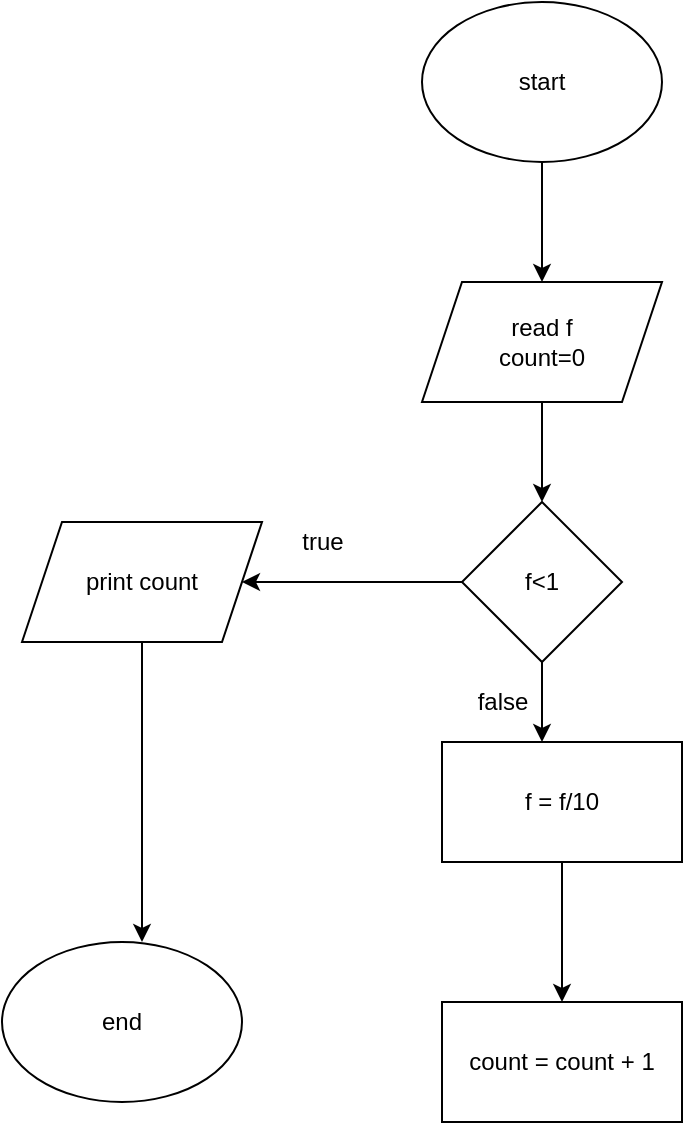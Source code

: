 <mxfile version="14.7.0" type="github">
  <diagram id="akUyLSAdYWmNpXVMPWWx" name="Page-1">
    <mxGraphModel dx="868" dy="393" grid="1" gridSize="10" guides="1" tooltips="1" connect="1" arrows="1" fold="1" page="1" pageScale="1" pageWidth="827" pageHeight="1169" math="0" shadow="0">
      <root>
        <mxCell id="0" />
        <mxCell id="1" parent="0" />
        <mxCell id="PMOLGjZc6EibBkTcKPQG-11" style="edgeStyle=orthogonalEdgeStyle;rounded=0;orthogonalLoop=1;jettySize=auto;html=1;entryX=0.5;entryY=0;entryDx=0;entryDy=0;" edge="1" parent="1" source="PMOLGjZc6EibBkTcKPQG-1" target="PMOLGjZc6EibBkTcKPQG-2">
          <mxGeometry relative="1" as="geometry" />
        </mxCell>
        <mxCell id="PMOLGjZc6EibBkTcKPQG-1" value="start" style="ellipse;whiteSpace=wrap;html=1;" vertex="1" parent="1">
          <mxGeometry x="340" y="30" width="120" height="80" as="geometry" />
        </mxCell>
        <mxCell id="PMOLGjZc6EibBkTcKPQG-12" value="" style="edgeStyle=orthogonalEdgeStyle;rounded=0;orthogonalLoop=1;jettySize=auto;html=1;" edge="1" parent="1" source="PMOLGjZc6EibBkTcKPQG-2" target="PMOLGjZc6EibBkTcKPQG-3">
          <mxGeometry relative="1" as="geometry" />
        </mxCell>
        <mxCell id="PMOLGjZc6EibBkTcKPQG-2" value="read f&lt;br&gt;count=0" style="shape=parallelogram;perimeter=parallelogramPerimeter;whiteSpace=wrap;html=1;fixedSize=1;" vertex="1" parent="1">
          <mxGeometry x="340" y="170" width="120" height="60" as="geometry" />
        </mxCell>
        <mxCell id="PMOLGjZc6EibBkTcKPQG-14" style="edgeStyle=orthogonalEdgeStyle;rounded=0;orthogonalLoop=1;jettySize=auto;html=1;exitX=0.5;exitY=1;exitDx=0;exitDy=0;" edge="1" parent="1" source="PMOLGjZc6EibBkTcKPQG-3">
          <mxGeometry relative="1" as="geometry">
            <mxPoint x="400" y="400" as="targetPoint" />
            <Array as="points">
              <mxPoint x="400" y="400" />
              <mxPoint x="400" y="400" />
            </Array>
          </mxGeometry>
        </mxCell>
        <mxCell id="PMOLGjZc6EibBkTcKPQG-33" style="edgeStyle=orthogonalEdgeStyle;rounded=0;orthogonalLoop=1;jettySize=auto;html=1;exitX=0;exitY=0.5;exitDx=0;exitDy=0;entryX=1;entryY=0.5;entryDx=0;entryDy=0;" edge="1" parent="1" source="PMOLGjZc6EibBkTcKPQG-3" target="PMOLGjZc6EibBkTcKPQG-27">
          <mxGeometry relative="1" as="geometry" />
        </mxCell>
        <mxCell id="PMOLGjZc6EibBkTcKPQG-3" value="f&amp;lt;1" style="rhombus;whiteSpace=wrap;html=1;" vertex="1" parent="1">
          <mxGeometry x="360" y="280" width="80" height="80" as="geometry" />
        </mxCell>
        <mxCell id="PMOLGjZc6EibBkTcKPQG-21" style="edgeStyle=orthogonalEdgeStyle;rounded=0;orthogonalLoop=1;jettySize=auto;html=1;entryX=0.5;entryY=0;entryDx=0;entryDy=0;" edge="1" parent="1" source="PMOLGjZc6EibBkTcKPQG-4" target="PMOLGjZc6EibBkTcKPQG-19">
          <mxGeometry relative="1" as="geometry" />
        </mxCell>
        <mxCell id="PMOLGjZc6EibBkTcKPQG-4" value="f = f/10" style="rounded=0;whiteSpace=wrap;html=1;" vertex="1" parent="1">
          <mxGeometry x="350" y="400" width="120" height="60" as="geometry" />
        </mxCell>
        <mxCell id="PMOLGjZc6EibBkTcKPQG-18" value="false" style="text;html=1;align=center;verticalAlign=middle;resizable=0;points=[];autosize=1;strokeColor=none;" vertex="1" parent="1">
          <mxGeometry x="360" y="370" width="40" height="20" as="geometry" />
        </mxCell>
        <mxCell id="PMOLGjZc6EibBkTcKPQG-19" value="count = count + 1" style="rounded=0;whiteSpace=wrap;html=1;" vertex="1" parent="1">
          <mxGeometry x="350" y="530" width="120" height="60" as="geometry" />
        </mxCell>
        <mxCell id="PMOLGjZc6EibBkTcKPQG-34" style="edgeStyle=orthogonalEdgeStyle;rounded=0;orthogonalLoop=1;jettySize=auto;html=1;" edge="1" parent="1" source="PMOLGjZc6EibBkTcKPQG-27">
          <mxGeometry relative="1" as="geometry">
            <mxPoint x="200" y="500" as="targetPoint" />
          </mxGeometry>
        </mxCell>
        <mxCell id="PMOLGjZc6EibBkTcKPQG-27" value="print count" style="shape=parallelogram;perimeter=parallelogramPerimeter;whiteSpace=wrap;html=1;fixedSize=1;" vertex="1" parent="1">
          <mxGeometry x="140" y="290" width="120" height="60" as="geometry" />
        </mxCell>
        <mxCell id="PMOLGjZc6EibBkTcKPQG-29" value="true" style="text;html=1;align=center;verticalAlign=middle;resizable=0;points=[];autosize=1;strokeColor=none;" vertex="1" parent="1">
          <mxGeometry x="270" y="290" width="40" height="20" as="geometry" />
        </mxCell>
        <mxCell id="PMOLGjZc6EibBkTcKPQG-30" value="end" style="ellipse;whiteSpace=wrap;html=1;" vertex="1" parent="1">
          <mxGeometry x="130" y="500" width="120" height="80" as="geometry" />
        </mxCell>
      </root>
    </mxGraphModel>
  </diagram>
</mxfile>
